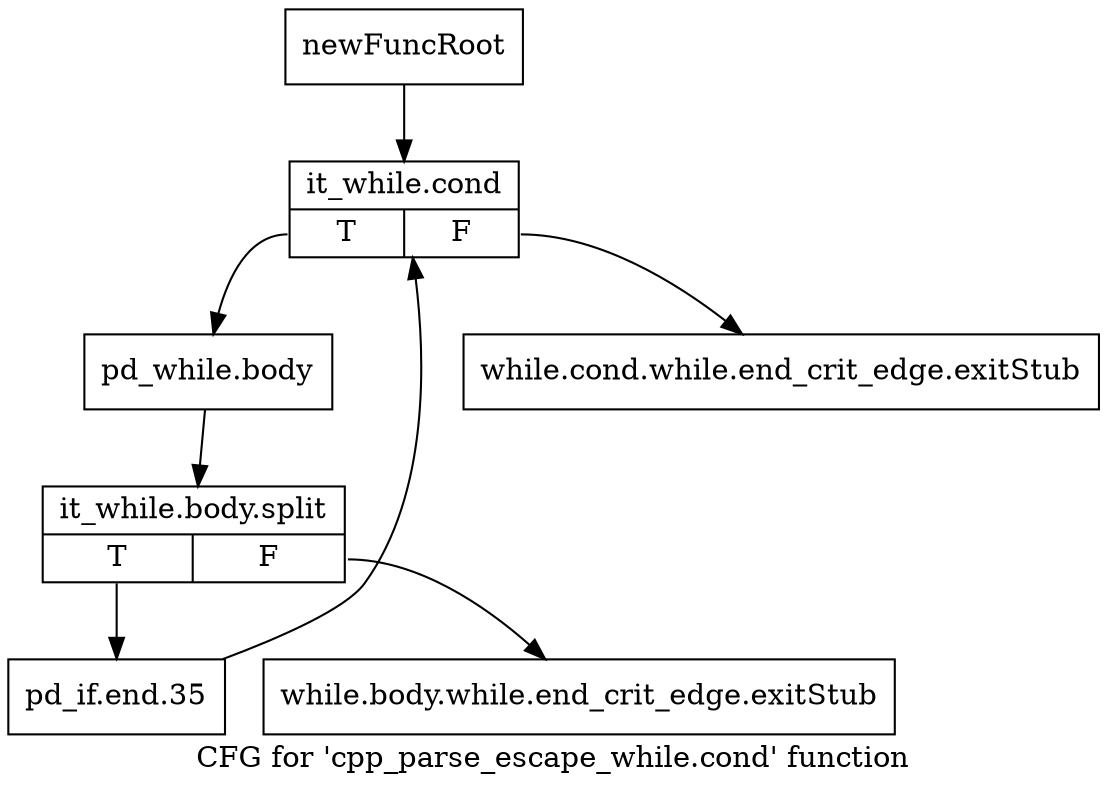 digraph "CFG for 'cpp_parse_escape_while.cond' function" {
	label="CFG for 'cpp_parse_escape_while.cond' function";

	Node0xa2171e0 [shape=record,label="{newFuncRoot}"];
	Node0xa2171e0 -> Node0xa2172d0;
	Node0xa217230 [shape=record,label="{while.cond.while.end_crit_edge.exitStub}"];
	Node0xa217280 [shape=record,label="{while.body.while.end_crit_edge.exitStub}"];
	Node0xa2172d0 [shape=record,label="{it_while.cond|{<s0>T|<s1>F}}"];
	Node0xa2172d0:s0 -> Node0xa217320;
	Node0xa2172d0:s1 -> Node0xa217230;
	Node0xa217320 [shape=record,label="{pd_while.body}"];
	Node0xa217320 -> Node0xf0f9220;
	Node0xf0f9220 [shape=record,label="{it_while.body.split|{<s0>T|<s1>F}}"];
	Node0xf0f9220:s0 -> Node0xa217370;
	Node0xf0f9220:s1 -> Node0xa217280;
	Node0xa217370 [shape=record,label="{pd_if.end.35}"];
	Node0xa217370 -> Node0xa2172d0;
}

